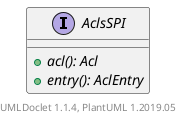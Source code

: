 @startuml

    interface AclsSPI [[AclsSPI.html]] {
        {abstract} +acl(): Acl
        {abstract} +entry(): AclEntry
    }


    center footer UMLDoclet 1.1.4, PlantUML 1.2019.05
@enduml
